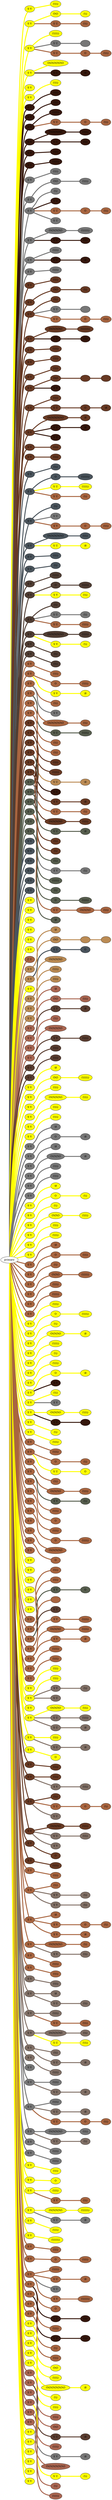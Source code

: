 graph {
 graph [rankdir=LR]
"primary" -- "1" [penwidth=5,color=yellow]
"1" [label="S V", style=filled, fillcolor=yellow]
"1" -- "1:0" [penwidth=5,color=yellow]
"1:0" [label="(\\\\\\\\)", style=filled, fillcolor=yellow]
"primary" -- "2" [penwidth=5,color=yellow]
"2" [label="S V", style=filled, fillcolor=yellow]
"2" -- "2:0" [penwidth=5,color=yellow]
"2:0" [label="O\\O", style=filled, fillcolor=yellow]
"2:0" -- "2:1" [penwidth=5,color=yellow]
"2:1" [label="(\\\\)", style=filled, fillcolor=yellow]
"2" -- "2s1" [penwidth=5,color="#A86540"]
"2s1" [label="S U", style=filled, fillcolor="#A86540"]
"2s1" -- "2s1:0" [penwidth=5,color="#A86540"]
"2s1:0" [label="(\\\\\\)", style=filled, fillcolor="#A86540"]
"primary" -- "3" [penwidth=5,color=yellow]
"3" [label="S V", style=filled, fillcolor=yellow]
"3" -- "3:0" [penwidth=5,color=yellow]
"3:0" [label="(\\\\\\\\\\\\)", style=filled, fillcolor=yellow]
"3" -- "3s1" [penwidth=5,color="#777777"]
"3s1" [label="S U", style=filled, fillcolor="#777777"]
"3s1" -- "3s1:0" [penwidth=5,color="#777777"]
"3s1:0" [label="", style=filled, fillcolor="#777777"]
"3" -- "3s2" [penwidth=5,color="#A86540"]
"3s2" [label="S U", style=filled, fillcolor="#A86540"]
"3s2" -- "3s2:0" [penwidth=5,color="#A86540"]
"3s2:0" [label="O", style=filled, fillcolor="#A86540"]
"3s2:0" -- "3s2:1" [penwidth=5,color="#A86540"]
"3s2:1" [label="(\\\\\\\\)", style=filled, fillcolor="#A86540"]
"primary" -- "4" [penwidth=5,color=yellow]
"4" [label="S V", style=filled, fillcolor=yellow]
"4" -- "4:0" [penwidth=5,color=yellow]
"4:0" [label="O\\O\\O\\O\\O\\O", style=filled, fillcolor=yellow]
"4" -- "4s1" [penwidth=5,color="#35170C"]
"4s1" [label="S U", style=filled, fillcolor="#35170C"]
"4s1" -- "4s1:0" [penwidth=5,color="#35170C"]
"4s1:0" [label="\\8", style=filled, fillcolor="#35170C"]
"primary" -- "5" [penwidth=5,color=yellow]
"5" [label="S V", style=filled, fillcolor=yellow]
"primary" -- "6" [penwidth=5,color=yellow]
"6" [label="S V", style=filled, fillcolor=yellow]
"6" -- "6:0" [penwidth=5,color=yellow]
"6:0" [label="(\\\\\\\\)", style=filled, fillcolor=yellow]
"primary" -- "7" [penwidth=5,color="#35170C"]
"7" [label="S V", style=filled, fillcolor="#35170C"]
"7" -- "7:0" [penwidth=5,color="#35170C"]
"7:0" [label="(\\\\\\\\)", style=filled, fillcolor="#35170C"]
"primary" -- "8" [penwidth=5,color="#35170C"]
"8" [label="S V", style=filled, fillcolor="#35170C"]
"8" -- "8:0" [penwidth=5,color="#35170C"]
"8:0" [label="(\\\\\\)", style=filled, fillcolor="#35170C"]
"primary" -- "9" [penwidth=5,color="#35170C"]
"9" [label="S V", style=filled, fillcolor="#35170C"]
"9" -- "9:0" [penwidth=5,color="#35170C"]
"9:0" [label="(\\\\\\\\\\\\)", style=filled, fillcolor="#35170C"]
"9" -- "9s1" [penwidth=5,color="#A86540"]
"9s1" [label="S U", style=filled, fillcolor="#A86540"]
"9s1" -- "9s1:0" [penwidth=5,color="#A86540"]
"9s1:0" [label="O", style=filled, fillcolor="#A86540"]
"9s1:0" -- "9s1:1" [penwidth=5,color="#A86540"]
"9s1:1" [label="(\\\\\\)", style=filled, fillcolor="#A86540"]
"primary" -- "10" [penwidth=5,color="#35170C"]
"10" [label="S V", style=filled, fillcolor="#35170C"]
"10" -- "10:0" [penwidth=5,color="#35170C"]
"10:0" [label="O\\O\\O\\O\\O", style=filled, fillcolor="#35170C"]
"10:0" -- "10:1" [penwidth=5,color="#35170C"]
"10:1" [label="(\\\\\\\\\\)", style=filled, fillcolor="#35170C"]
"10" -- "10s1" [penwidth=5,color="#35170C"]
"10s1" [label="S U", style=filled, fillcolor="#35170C"]
"10s1" -- "10s1:0" [penwidth=5,color="#35170C"]
"10s1:0" [label="(\\\\\\)", style=filled, fillcolor="#35170C"]
"primary" -- "11" [penwidth=5,color="#35170C"]
"11" [label="S V", style=filled, fillcolor="#35170C"]
"11" -- "11:0" [penwidth=5,color="#35170C"]
"11:0" [label="(\\\\\\\\)", style=filled, fillcolor="#35170C"]
"primary" -- "12" [penwidth=5,color="#35170C"]
"12" [label="S V", style=filled, fillcolor="#35170C"]
"12" -- "12:0" [penwidth=5,color="#35170C"]
"12:0" [label="(\\\\\\\\\\\\)", style=filled, fillcolor="#35170C"]
"primary" -- "13" [penwidth=5,color="#777777"]
"13" [label="S V", style=filled, fillcolor="#777777"]
"13" -- "13:0" [penwidth=5,color="#777777"]
"13:0" [label="(\\\\\\\\)", style=filled, fillcolor="#777777"]
"primary" -- "14" [penwidth=5,color="#777777"]
"14" [label="S V", style=filled, fillcolor="#777777"]
"14" -- "14:0" [penwidth=5,color="#777777"]
"14:0" [label="O\\O", style=filled, fillcolor="#777777"]
"14:0" -- "14:1" [penwidth=5,color="#777777"]
"14:1" [label="(\\\\\\\\\\)", style=filled, fillcolor="#777777"]
"primary" -- "15" [penwidth=5,color="#777777"]
"15" [label="S V", style=filled, fillcolor="#777777"]
"15" -- "15:0" [penwidth=5,color="#777777"]
"15:0" [label="(\\\\)", style=filled, fillcolor="#777777"]
"15" -- "15s1" [penwidth=5,color="#35170C"]
"15s1" [label="S U", style=filled, fillcolor="#35170C"]
"15" -- "15s2" [penwidth=5,color="#A86540"]
"15s2" [label="S U", style=filled, fillcolor="#A86540"]
"15s2" -- "15s2:0" [penwidth=5,color="#A86540"]
"15s2:0" [label="O", style=filled, fillcolor="#A86540"]
"15s2:0" -- "15s2:1" [penwidth=5,color="#A86540"]
"15s2:1" [label="(\\\\\\)", style=filled, fillcolor="#A86540"]
"15" -- "15s3" [penwidth=5,color="#777777"]
"15s3" [label="S U", style=filled, fillcolor="#777777"]
"primary" -- "16" [penwidth=5,color="#777777"]
"16" [label="S V", style=filled, fillcolor="#777777"]
"16" -- "16:0" [penwidth=5,color="#777777"]
"16:0" [label="O\\O\\O\\O\\O", style=filled, fillcolor="#777777"]
"16:0" -- "16:1" [penwidth=5,color="#777777"]
"16:1" [label="(\\\\\\\\\\\\\\\\)", style=filled, fillcolor="#777777"]
"16" -- "16s1" [penwidth=5,color="#35170C"]
"16s1" [label="S U", style=filled, fillcolor="#35170C"]
"16s1" -- "16s1:0" [penwidth=5,color="#35170C"]
"16s1:0" [label="(\\\\\\)", style=filled, fillcolor="#35170C"]
"primary" -- "17" [penwidth=5,color="#777777"]
"17" [label="S V", style=filled, fillcolor="#777777"]
"17" -- "17:0" [penwidth=5,color="#777777"]
"17:0" [label="(\\\\\\\\\\)", style=filled, fillcolor="#777777"]
"17" -- "17s1" [penwidth=5,color="#35170C"]
"17s1" [label="S U", style=filled, fillcolor="#35170C"]
"17s1" -- "17s1:0" [penwidth=5,color="#35170C"]
"17s1:0" [label="\\8", style=filled, fillcolor="#35170C"]
"primary" -- "18" [penwidth=5,color="#777777"]
"18" [label="S V", style=filled, fillcolor="#777777"]
"18" -- "18:0" [penwidth=5,color="#777777"]
"18:0" [label="(\\\\\\\\\\)", style=filled, fillcolor="#777777"]
"primary" -- "19" [penwidth=5,color="#673923"]
"19" [label="S V", style=filled, fillcolor="#673923"]
"19" -- "19:0" [penwidth=5,color="#673923"]
"19:0" [label="(\\\\\\\\)", style=filled, fillcolor="#673923"]
"primary" -- "20" [penwidth=5,color="#673923"]
"20" [label="S V", style=filled, fillcolor="#673923"]
"20" -- "20:0" [penwidth=5,color="#673923"]
"20:0" [label="O\\O", style=filled, fillcolor="#673923"]
"20:0" -- "20:1" [penwidth=5,color="#673923"]
"20:1" [label="(\\\\)", style=filled, fillcolor="#673923"]
"primary" -- "21" [penwidth=5,color="#673923"]
"21" [label="S V", style=filled, fillcolor="#673923"]
"21" -- "21:0" [penwidth=5,color="#673923"]
"21:0" [label="(\\\\\\)", style=filled, fillcolor="#673923"]
"21" -- "21s1" [penwidth=5,color="#777777"]
"21s1" [label="S U", style=filled, fillcolor="#777777"]
"21s1" -- "21s1:0" [penwidth=5,color="#777777"]
"21s1:0" [label="", style=filled, fillcolor="#777777"]
"21" -- "21s2" [penwidth=5,color="#A86540"]
"21s2" [label="S U", style=filled, fillcolor="#A86540"]
"21s2" -- "21s2:0" [penwidth=5,color="#A86540"]
"21s2:0" [label="O", style=filled, fillcolor="#A86540"]
"21s2:0" -- "21s2:1" [penwidth=5,color="#A86540"]
"21s2:1" [label="(\\\\\\\\)", style=filled, fillcolor="#A86540"]
"primary" -- "22" [penwidth=5,color="#673923"]
"22" [label="S V", style=filled, fillcolor="#673923"]
"22" -- "22:0" [penwidth=5,color="#673923"]
"22:0" [label="O\\O\\O\\O\\O", style=filled, fillcolor="#673923"]
"22:0" -- "22:1" [penwidth=5,color="#673923"]
"22:1" [label="(\\\\\\\\\\\\\\\\\\)", style=filled, fillcolor="#673923"]
"22" -- "22s1" [penwidth=5,color="#35170C"]
"22s1" [label="S U", style=filled, fillcolor="#35170C"]
"22s1" -- "22s1:0" [penwidth=5,color="#35170C"]
"22s1:0" [label="(\\\\\\)", style=filled, fillcolor="#35170C"]
"primary" -- "23" [penwidth=5,color="#673923"]
"23" [label="S V", style=filled, fillcolor="#673923"]
"23" -- "23:0" [penwidth=5,color="#673923"]
"23:0" [label="(\\\\\\\\\\)", style=filled, fillcolor="#673923"]
"primary" -- "24" [penwidth=5,color="#673923"]
"24" [label="S V", style=filled, fillcolor="#673923"]
"24" -- "24:0" [penwidth=5,color="#673923"]
"24:0" [label="(\\\\\\\\)", style=filled, fillcolor="#673923"]
"primary" -- "25" [penwidth=5,color="#673923"]
"25" [label="S V", style=filled, fillcolor="#673923"]
"25" -- "25:0" [penwidth=5,color="#673923"]
"25:0" [label="(\\\\\\\\)", style=filled, fillcolor="#673923"]
"primary" -- "26" [penwidth=5,color="#673923"]
"26" [label="S V", style=filled, fillcolor="#673923"]
"26" -- "26:0" [penwidth=5,color="#673923"]
"26:0" [label="O\\O", style=filled, fillcolor="#673923"]
"26:0" -- "26:1" [penwidth=5,color="#673923"]
"26:1" [label="", style=filled, fillcolor="#673923"]
"26:1" -- "26:2" [penwidth=5,color="#673923"]
"26:2" [label="", style=filled, fillcolor="#673923"]
"26" -- "26s1" [penwidth=5,color="#35170C"]
"26s1" [label="S V", style=filled, fillcolor="#35170C"]
"primary" -- "27" [penwidth=5,color="#673923"]
"27" [label="S V", style=filled, fillcolor="#673923"]
"27" -- "27:0" [penwidth=5,color="#673923"]
"27:0" [label="(\\\\\\\\)", style=filled, fillcolor="#673923"]
"27" -- "27s1" [penwidth=5,color="#673923"]
"27s1" [label="S U", style=filled, fillcolor="#673923"]
"27s1" -- "27s1:0" [penwidth=5,color="#673923"]
"27s1:0" [label="O", style=filled, fillcolor="#673923"]
"27s1:0" -- "27s1:1" [penwidth=5,color="#673923"]
"27s1:1" [label="\\8", style=filled, fillcolor="#673923"]
"primary" -- "28" [penwidth=5,color="#673923"]
"28" [label="S V", style=filled, fillcolor="#673923"]
"28" -- "28:0" [penwidth=5,color="#673923"]
"28:0" [label="O\\O\\O\\O\\O\\O", style=filled, fillcolor="#673923"]
"28:0" -- "28:1" [penwidth=5,color="#673923"]
"28:1" [label="\\8", style=filled, fillcolor="#673923"]
"28" -- "28s1" [penwidth=5,color="#35170C"]
"28s1" [label="S U", style=filled, fillcolor="#35170C"]
"28s1" -- "28s1:0" [penwidth=5,color="#35170C"]
"28s1:0" [label="\\8", style=filled, fillcolor="#35170C"]
"28" -- "28s2" [penwidth=5,color="#35170C"]
"28s2" [label="S U", style=filled, fillcolor="#35170C"]
"primary" -- "29" [penwidth=5,color="#673923"]
"29" [label="S V", style=filled, fillcolor="#673923"]
"29" -- "29:0" [penwidth=5,color="#673923"]
"29:0" [label="(\\\\\\\\)", style=filled, fillcolor="#673923"]
"primary" -- "30" [penwidth=5,color="#673923"]
"30" [label="S V", style=filled, fillcolor="#673923"]
"30" -- "30:0" [penwidth=5,color="#673923"]
"30:0" [label="(\\\\\\\\)", style=filled, fillcolor="#673923"]
"primary" -- "31" [penwidth=5,color="#4A545C"]
"31" [label="S V", style=filled, fillcolor="#4A545C"]
"31" -- "31:0" [penwidth=5,color="#4A545C"]
"31:0" [label="(\\\\\\)", style=filled, fillcolor="#4A545C"]
"primary" -- "32" [penwidth=5,color="#4A545C"]
"32" [label="S V", style=filled, fillcolor="#4A545C"]
"32" -- "32:0" [penwidth=5,color="#4A545C"]
"32:0" [label="O", style=filled, fillcolor="#4A545C"]
"32:0" -- "32:1" [penwidth=5,color="#4A545C"]
"32:1" [label="(\\\\\\\\\\\\\\\\)", style=filled, fillcolor="#4A545C"]
"32" -- "32s1" [penwidth=5,color=yellow]
"32s1" [label="S U", style=filled, fillcolor=yellow]
"32s1" -- "32s1:0" [penwidth=5,color=yellow]
"32s1:0" [label="(\\\\\\\\\\\\)", style=filled, fillcolor=yellow]
"32" -- "32s2" [penwidth=5,color="#A86540"]
"32s2" [label="S U", style=filled, fillcolor="#A86540"]
"32s2" -- "32s2:0" [penwidth=5,color="#A86540"]
"32s2:0" [label="(\\\\)", style=filled, fillcolor="#A86540"]
"primary" -- "33" [penwidth=5,color="#4A545C"]
"33" [label="S V", style=filled, fillcolor="#4A545C"]
"33" -- "33:0" [penwidth=5,color="#4A545C"]
"33:0" [label="(\\\\)", style=filled, fillcolor="#4A545C"]
"33" -- "33s1" [penwidth=5,color="#777777"]
"33s1" [label="S U", style=filled, fillcolor="#777777"]
"33" -- "33s2" [penwidth=5,color="#A86540"]
"33s2" [label="S V", style=filled, fillcolor="#A86540"]
"33s2" -- "33s2:0" [penwidth=5,color="#A86540"]
"33s2:0" [label="O", style=filled, fillcolor="#A86540"]
"33s2:0" -- "33s2:1" [penwidth=5,color="#A86540"]
"33s2:1" [label="(\\\\\\\\)", style=filled, fillcolor="#A86540"]
"primary" -- "34" [penwidth=5,color="#4A545C"]
"34" [label="S V", style=filled, fillcolor="#4A545C"]
"34" -- "34:0" [penwidth=5,color="#4A545C"]
"34:0" [label="O\\O\\O\\O\\O\\O", style=filled, fillcolor="#4A545C"]
"34:0" -- "34:1" [penwidth=5,color="#4A545C"]
"34:1" [label="(\\\\\\\\)", style=filled, fillcolor="#4A545C"]
"34" -- "34s1" [penwidth=5,color=yellow]
"34s1" [label="S U", style=filled, fillcolor=yellow]
"34s1" -- "34s1:0" [penwidth=5,color=yellow]
"34s1:0" [label="\\8", style=filled, fillcolor=yellow]
"primary" -- "35" [penwidth=5,color="#4A545C"]
"35" [label="S V", style=filled, fillcolor="#4A545C"]
"35" -- "35:0" [penwidth=5,color="#4A545C"]
"35:0" [label="(\\\\\\\\)", style=filled, fillcolor="#4A545C"]
"primary" -- "36" [penwidth=5,color="#4A545C"]
"36" [label="S V", style=filled, fillcolor="#4A545C"]
"36" -- "36:0" [penwidth=5,color="#4A545C"]
"36:0" [label="(\\\\)", style=filled, fillcolor="#4A545C"]
"primary" -- "37" [penwidth=5,color="#503D33"]
"37" [label="S V", style=filled, fillcolor="#503D33"]
"37" -- "37:0" [penwidth=5,color="#503D33"]
"37:0" [label="(\\\\\\\\\\)", style=filled, fillcolor="#503D33"]
"primary" -- "38" [penwidth=5,color="#503D33"]
"38" [label="S V", style=filled, fillcolor="#503D33"]
"38" -- "38:0" [penwidth=5,color="#503D33"]
"38:0" [label="O", style=filled, fillcolor="#503D33"]
"38:0" -- "38:1" [penwidth=5,color="#503D33"]
"38:1" [label="(\\\\\\\\\\\\)", style=filled, fillcolor="#503D33"]
"38" -- "38s1" [penwidth=5,color=yellow]
"38s1" [label="S V", style=filled, fillcolor=yellow]
"38s1" -- "38s1:0" [penwidth=5,color=yellow]
"38s1:0" [label="(\\\\\\)", style=filled, fillcolor=yellow]
"primary" -- "39" [penwidth=5,color="#503D33"]
"39" [label="S V", style=filled, fillcolor="#503D33"]
"39" -- "39:0" [penwidth=5,color="#503D33"]
"39:0" [label="(\\\\)", style=filled, fillcolor="#503D33"]
"39" -- "39s1" [penwidth=5,color="#777777"]
"39s1" [label="S U", style=filled, fillcolor="#777777"]
"39s1" -- "39s1:0" [penwidth=5,color="#777777"]
"39s1:0" [label="(\\\\)", style=filled, fillcolor="#777777"]
"39" -- "39s2" [penwidth=5,color="#A86540"]
"39s2" [label="S U", style=filled, fillcolor="#A86540"]
"39s2" -- "39s2:0" [penwidth=5,color="#A86540"]
"39s2:0" [label="(\\\\\\\\\\)", style=filled, fillcolor="#A86540"]
"primary" -- "40" [penwidth=5,color="#503D33"]
"40" [label="S V", style=filled, fillcolor="#503D33"]
"40" -- "40:0" [penwidth=5,color="#503D33"]
"40:0" [label="O\\O\\O\\O\\O\\O", style=filled, fillcolor="#503D33"]
"40:0" -- "40:1" [penwidth=5,color="#503D33"]
"40:1" [label="(\\\\\\\\\\\\)", style=filled, fillcolor="#503D33"]
"40" -- "40s1" [penwidth=5,color=yellow]
"40s1" [label="S V", style=filled, fillcolor=yellow]
"40s1" -- "40s1:0" [penwidth=5,color=yellow]
"40s1:0" [label="(\\\\)", style=filled, fillcolor=yellow]
"primary" -- "41" [penwidth=5,color="#503D33"]
"41" [label="S V", style=filled, fillcolor="#503D33"]
"41" -- "41:0" [penwidth=5,color="#503D33"]
"41:0" [label="(\\\\)", style=filled, fillcolor="#503D33"]
"primary" -- "42" [penwidth=5,color="#503D33"]
"42" [label="S V", style=filled, fillcolor="#503D33"]
"42" -- "42:0" [penwidth=5,color="#503D33"]
"42:0" [label="(\\\\\\)", style=filled, fillcolor="#503D33"]
"primary" -- "43" [penwidth=5,color="#A86540"]
"43" [label="S V", style=filled, fillcolor="#A86540"]
"43" -- "43:0" [penwidth=5,color="#A86540"]
"43:0" [label="(\\\\\\\\)", style=filled, fillcolor="#A86540"]
"primary" -- "44" [penwidth=5,color="#A86540"]
"44" [label="S V", style=filled, fillcolor="#A86540"]
"44" -- "44:0" [penwidth=5,color="#A86540"]
"44:0" [label="O", style=filled, fillcolor="#A86540"]
"44:0" -- "44:1" [penwidth=5,color="#A86540"]
"44:1" [label="(\\\\\\\\\\)", style=filled, fillcolor="#A86540"]
"44" -- "44s1" [penwidth=5,color=yellow]
"44s1" [label="S V", style=filled, fillcolor=yellow]
"44s1" -- "44s1:0" [penwidth=5,color=yellow]
"44s1:0" [label="\\8", style=filled, fillcolor=yellow]
"primary" -- "45" [penwidth=5,color="#A86540"]
"45" [label="S V", style=filled, fillcolor="#A86540"]
"45" -- "45:0" [penwidth=5,color="#A86540"]
"45:0" [label="(\\\\\\)", style=filled, fillcolor="#A86540"]
"45" -- "45s1" [penwidth=5,color="#777777"]
"45s1" [label="S V", style=filled, fillcolor="#777777"]
"primary" -- "46" [penwidth=5,color="#A86540"]
"46" [label="S V", style=filled, fillcolor="#A86540"]
"46" -- "46:0" [penwidth=5,color="#A86540"]
"46:0" [label="O\\O\\O\\O\\O\\O", style=filled, fillcolor="#A86540"]
"46:0" -- "46:1" [penwidth=5,color="#A86540"]
"46:1" [label="(\\\\\\)", style=filled, fillcolor="#A86540"]
"46" -- "46s1" [penwidth=5,color="#575E4E"]
"46s1" [label="S U", style=filled, fillcolor="#575E4E"]
"46s1" -- "46s1:0" [penwidth=5,color="#575E4E"]
"46s1:0" [label="(\\\\\\\\\\\\)", style=filled, fillcolor="#575E4E"]
"primary" -- "47" [penwidth=5,color="#A86540"]
"47" [label="S V", style=filled, fillcolor="#A86540"]
"47" -- "47:0" [penwidth=5,color="#A86540"]
"47:0" [label="(\\\\\\)", style=filled, fillcolor="#A86540"]
"primary" -- "48" [penwidth=5,color="#A86540"]
"48" [label="S V", style=filled, fillcolor="#A86540"]
"48" -- "48:0" [penwidth=5,color="#A86540"]
"48:0" [label="(\\\\\\)", style=filled, fillcolor="#A86540"]
"primary" -- "49" [penwidth=5,color="#673923"]
"49" [label="S V", style=filled, fillcolor="#673923"]
"49" -- "49:0" [penwidth=5,color="#673923"]
"49:0" [label="(\\\\\\\\)", style=filled, fillcolor="#673923"]
"primary" -- "50" [penwidth=5,color="#673923"]
"50" [label="S V", style=filled, fillcolor="#673923"]
"50" -- "50:0" [penwidth=5,color="#673923"]
"50:0" [label="(\\\\\\\\\\\\)", style=filled, fillcolor="#673923"]
"50" -- "50s1" [penwidth=5,color="#BB8B54"]
"50s1" [label="S U", style=filled, fillcolor="#BB8B54"]
"50s1" -- "50s1:0" [penwidth=5,color="#BB8B54"]
"50s1:0" [label="\\8", style=filled, fillcolor="#BB8B54"]
"50" -- "50s2" [penwidth=5,color="#35170C"]
"50s2" [label="S U", style=filled, fillcolor="#35170C"]
"50" -- "50s3" [penwidth=5,color="#673923"]
"50s3" [label="S V", style=filled, fillcolor="#673923"]
"50s3" -- "50s3:0" [penwidth=5,color="#673923"]
"50s3:0" [label="\\8", style=filled, fillcolor="#673923"]
"primary" -- "51" [penwidth=5,color="#673923"]
"51" [label="S V", style=filled, fillcolor="#673923"]
"51" -- "51s1" [penwidth=5,color="#A86540"]
"51s1" [label="S U", style=filled, fillcolor="#A86540"]
"51s1" -- "51s1:0" [penwidth=5,color="#A86540"]
"51s1:0" [label="(\\\\)", style=filled, fillcolor="#A86540"]
"primary" -- "52" [penwidth=5,color="#673923"]
"52" [label="S V", style=filled, fillcolor="#673923"]
"52" -- "52:0" [penwidth=5,color="#673923"]
"52:0" [label="O\\O\\O\\O\\O", style=filled, fillcolor="#673923"]
"52:0" -- "52:1" [penwidth=5,color="#673923"]
"52:1" [label="(\\\\\\\\\\)", style=filled, fillcolor="#673923"]
"52" -- "52s1" [penwidth=5,color="#575E4E"]
"52s1" [label="S U", style=filled, fillcolor="#575E4E"]
"52s1" -- "52s1:0" [penwidth=5,color="#575E4E"]
"52s1:0" [label="\\8", style=filled, fillcolor="#575E4E"]
"primary" -- "53" [penwidth=5,color="#673923"]
"53" [label="S V", style=filled, fillcolor="#673923"]
"53" -- "53:0" [penwidth=5,color="#673923"]
"53:0" [label="(\\\\\\)", style=filled, fillcolor="#673923"]
"primary" -- "54" [penwidth=5,color="#673923"]
"54" [label="S V", style=filled, fillcolor="#673923"]
"54" -- "54:0" [penwidth=5,color="#673923"]
"54:0" [label="(\\\\)", style=filled, fillcolor="#673923"]
"primary" -- "55" [penwidth=5,color="#575E4E"]
"55" [label="S V", style=filled, fillcolor="#575E4E"]
"55" -- "55:0" [penwidth=5,color="#575E4E"]
"55:0" [label="(\\\\\\)", style=filled, fillcolor="#575E4E"]
"55" -- "55s1" [penwidth=5,color="#777777"]
"55s1" [label="S V", style=filled, fillcolor="#777777"]
"55s1" -- "55s1:0" [penwidth=5,color="#777777"]
"55s1:0" [label="(\\\\)", style=filled, fillcolor="#777777"]
"primary" -- "56" [penwidth=5,color="#575E4E"]
"56" [label="S V", style=filled, fillcolor="#575E4E"]
"56" -- "56:0" [penwidth=5,color="#575E4E"]
"56:0" [label="(\\\\\\\\\\\\)", style=filled, fillcolor="#575E4E"]
"primary" -- "57" [penwidth=5,color="#575E4E"]
"57" [label="S V", style=filled, fillcolor="#575E4E"]
"57" -- "57:0" [penwidth=5,color="#575E4E"]
"57:0" [label="(\\\\)", style=filled, fillcolor="#575E4E"]
"primary" -- "58" [penwidth=5,color="#575E4E"]
"58" [label="S V", style=filled, fillcolor="#575E4E"]
"58" -- "58:0" [penwidth=5,color="#575E4E"]
"58:0" [label="O", style=filled, fillcolor="#575E4E"]
"58:0" -- "58:1" [penwidth=5,color="#575E4E"]
"58:1" [label="(\\\\\\\\\\\\)", style=filled, fillcolor="#575E4E"]
"58" -- "58s1" [penwidth=5,color="#A86540"]
"58s1" [label="S U", style=filled, fillcolor="#A86540"]
"58s1" -- "58s1:0" [penwidth=5,color="#A86540"]
"58s1:0" [label="O\\O\\O\\O", style=filled, fillcolor="#A86540"]
"58s1:0" -- "58s1:1" [penwidth=5,color="#A86540"]
"58s1:1" [label="(\\\\\\\\)", style=filled, fillcolor="#A86540"]
"primary" -- "59" [penwidth=5,color="#575E4E"]
"59" [label="S V", style=filled, fillcolor="#575E4E"]
"primary" -- "60" [penwidth=5,color="#575E4E"]
"60" [label="S V", style=filled, fillcolor="#575E4E"]
"60" -- "60:0" [penwidth=5,color="#575E4E"]
"60:0" [label="\\8", style=filled, fillcolor="#575E4E"]
"primary" -- "61" [penwidth=5,color="#4A545C"]
"61" [label="S V", style=filled, fillcolor="#4A545C"]
"primary" -- "62" [penwidth=5,color="#4A545C"]
"62" [label="S V", style=filled, fillcolor="#4A545C"]
"primary" -- "63" [penwidth=5,color="#4A545C"]
"63" [label="S V", style=filled, fillcolor="#4A545C"]
"primary" -- "64" [penwidth=5,color="#4A545C"]
"64" [label="S V", style=filled, fillcolor="#4A545C"]
"primary" -- "65" [penwidth=5,color="#4A545C"]
"65" [label="S V", style=filled, fillcolor="#4A545C"]
"primary" -- "66" [penwidth=5,color="#4A545C"]
"66" [label="S V", style=filled, fillcolor="#4A545C"]
"primary" -- "67" [penwidth=5,color=yellow]
"67" [label="S V", style=filled, fillcolor=yellow]
"primary" -- "68" [penwidth=5,color=yellow]
"68" [label="S V", style=filled, fillcolor=yellow]
"primary" -- "69" [penwidth=5,color=yellow]
"69" [label="S V", style=filled, fillcolor=yellow]
"primary" -- "70" [penwidth=5,color=yellow]
"70" [label="S V", style=filled, fillcolor=yellow]
"primary" -- "71" [penwidth=5,color=yellow]
"71" [label="S V", style=filled, fillcolor=yellow]
"primary" -- "72" [penwidth=5,color=yellow]
"72" [label="S V", style=filled, fillcolor=yellow]
"primary" -- "M1" [penwidth=5,color="#A86540"]
"M1" [label="Z U", style=filled, fillcolor="#A86540"]
"primary" -- "73" [penwidth=5,color="#BB8B54"]
"73" [label="S V", style=filled, fillcolor="#BB8B54"]
"73" -- "73:0" [penwidth=5,color="#BB8B54"]
"73:0" [label="\\8", style=filled, fillcolor="#BB8B54"]
"primary" -- "74" [penwidth=5,color="#BB8B54"]
"74" [label="S V", style=filled, fillcolor="#BB8B54"]
"74" -- "74:0" [penwidth=5,color="#BB8B54"]
"74:0" [label="O\\O", style=filled, fillcolor="#BB8B54"]
"74:0" -- "74:1" [penwidth=5,color="#BB8B54"]
"74:1" [label="", style=filled, fillcolor="#BB8B54"]
"74:1" -- "74:2" [penwidth=5,color="#BB8B54"]
"74:2" [label="", style=filled, fillcolor="#BB8B54"]
"74" -- "74s1" [penwidth=5,color="#4A545C"]
"74s1" [label="S U", style=filled, fillcolor="#4A545C"]
"74s1" -- "74s1:0" [penwidth=5,color="#4A545C"]
"74s1:0" [label="O", style=filled, fillcolor="#4A545C"]
"primary" -- "75" [penwidth=5,color=yellow]
"75" [label="S V", style=filled, fillcolor=yellow]
"primary" -- "76" [penwidth=5,color="#BB8B54"]
"76" [label="S V", style=filled, fillcolor="#BB8B54"]
"76" -- "76:0" [penwidth=5,color="#BB8B54"]
"76:0" [label="O\\O\\O\\O\\O", style=filled, fillcolor="#BB8B54"]
"primary" -- "77" [penwidth=5,color="#BB8B54"]
"77" [label="S V", style=filled, fillcolor="#BB8B54"]
"77" -- "77:0" [penwidth=5,color="#BB8B54"]
"77:0" [label="(\\\\\\\\\\)", style=filled, fillcolor="#BB8B54"]
"primary" -- "78" [penwidth=5,color="#BB8B54"]
"78" [label="S V", style=filled, fillcolor="#BB8B54"]
"78" -- "78:0" [penwidth=5,color="#BB8B54"]
"78:0" [label="(\\\\\\\\)", style=filled, fillcolor="#BB8B54"]
"primary" -- "79" [penwidth=5,color="#AA6651"]
"79" [label="S V", style=filled, fillcolor="#AA6651"]
"79" -- "79:0" [penwidth=5,color="#AA6651"]
"79:0" [label="\\8", style=filled, fillcolor="#AA6651"]
"primary" -- "80" [penwidth=5,color="#AA6651"]
"80" [label="S V", style=filled, fillcolor="#AA6651"]
"80" -- "80:0" [penwidth=5,color="#AA6651"]
"80:0" [label="O\\O", style=filled, fillcolor="#AA6651"]
"80:0" -- "80:1" [penwidth=5,color="#AA6651"]
"80:1" [label="(\\\\\\\\)", style=filled, fillcolor="#AA6651"]
"80" -- "80s1" [penwidth=5,color="#5A3D30"]
"80s1" [label="S V", style=filled, fillcolor="#5A3D30"]
"80s1" -- "80s1:0" [penwidth=5,color="#5A3D30"]
"80s1:0" [label="\\8", style=filled, fillcolor="#5A3D30"]
"primary" -- "81" [penwidth=5,color="#AA6651"]
"81" [label="S V", style=filled, fillcolor="#AA6651"]
"81" -- "81:0" [penwidth=5,color="#AA6651"]
"81:0" [label="(\\\\\\)", style=filled, fillcolor="#AA6651"]
"primary" -- "82" [penwidth=5,color="#AA6651"]
"82" [label="S V", style=filled, fillcolor="#AA6651"]
"82" -- "82:0" [penwidth=5,color="#AA6651"]
"82:0" [label="O\\O\\O\\O\\O", style=filled, fillcolor="#AA6651"]
"82" -- "82s1" [penwidth=5,color="#5A3D30"]
"82s1" [label="S V", style=filled, fillcolor="#5A3D30"]
"82s1" -- "82s1:0" [penwidth=5,color="#5A3D30"]
"82s1:0" [label="(\\\\\\\\\\)", style=filled, fillcolor="#5A3D30"]
"primary" -- "83" [penwidth=5,color="#5A3D30"]
"83" [label="S V", style=filled, fillcolor="#5A3D30"]
"83" -- "83:0" [penwidth=5,color="#5A3D30"]
"83:0" [label="(\\\\\\\\)", style=filled, fillcolor="#5A3D30"]
"primary" -- "84" [penwidth=5,color="#5A3D30"]
"84" [label="S V", style=filled, fillcolor="#5A3D30"]
"84" -- "84:0" [penwidth=5,color="#5A3D30"]
"84:0" [label="(\\\\\\\\)", style=filled, fillcolor="#5A3D30"]
"primary" -- "85" [penwidth=5,color=yellow]
"85" [label="S V", style=filled, fillcolor=yellow]
"85" -- "85:0" [penwidth=5,color=yellow]
"85:0" [label="\\8", style=filled, fillcolor=yellow]
"primary" -- "86" [penwidth=5,color=yellow]
"86" [label="S V", style=filled, fillcolor=yellow]
"86" -- "86:0" [penwidth=5,color=yellow]
"86:0" [label="O\\O", style=filled, fillcolor=yellow]
"86:0" -- "86:1" [penwidth=5,color=yellow]
"86:1" [label="(\\\\\\\\\\\\\\)", style=filled, fillcolor=yellow]
"primary" -- "87" [penwidth=5,color=yellow]
"87" [label="S V", style=filled, fillcolor=yellow]
"87" -- "87:0" [penwidth=5,color=yellow]
"87:0" [label="(\\\\\\\\)", style=filled, fillcolor=yellow]
"primary" -- "88" [penwidth=5,color=yellow]
"88" [label="S V", style=filled, fillcolor=yellow]
"88" -- "88:0" [penwidth=5,color=yellow]
"88:0" [label="O\\O\\O\\O\\O", style=filled, fillcolor=yellow]
"88:0" -- "88:1" [penwidth=5,color=yellow]
"88:1" [label="(\\\\\\\\)", style=filled, fillcolor=yellow]
"primary" -- "89" [penwidth=5,color=yellow]
"89" [label="S V", style=filled, fillcolor=yellow]
"89" -- "89:0" [penwidth=5,color=yellow]
"89:0" [label="(\\\\\\\\)", style=filled, fillcolor=yellow]
"primary" -- "90" [penwidth=5,color=yellow]
"90" [label="S V", style=filled, fillcolor=yellow]
"90" -- "90:0" [penwidth=5,color=yellow]
"90:0" [label="(\\\\\\\\)", style=filled, fillcolor=yellow]
"primary" -- "91" [penwidth=5,color="#777777"]
"91" [label="S V", style=filled, fillcolor="#777777"]
"91" -- "91:0" [penwidth=5,color="#777777"]
"91:0" [label="\\8", style=filled, fillcolor="#777777"]
"primary" -- "92" [penwidth=5,color="#777777"]
"92" [label="S V", style=filled, fillcolor="#777777"]
"92" -- "92:0" [penwidth=5,color="#777777"]
"92:0" [label="O", style=filled, fillcolor="#777777"]
"92:0" -- "92:1" [penwidth=5,color="#777777"]
"92:1" [label="\\8", style=filled, fillcolor="#777777"]
"primary" -- "93" [penwidth=5,color="#777777"]
"93" [label="S V", style=filled, fillcolor="#777777"]
"93" -- "93:0" [penwidth=5,color="#777777"]
"93:0" [label="\\8", style=filled, fillcolor="#777777"]
"primary" -- "94" [penwidth=5,color="#777777"]
"94" [label="S V", style=filled, fillcolor="#777777"]
"94" -- "94:0" [penwidth=5,color="#777777"]
"94:0" [label="O\\O\\O\\O", style=filled, fillcolor="#777777"]
"94:0" -- "94:1" [penwidth=5,color="#777777"]
"94:1" [label="\\8", style=filled, fillcolor="#777777"]
"primary" -- "95" [penwidth=5,color="#777777"]
"95" [label="S V", style=filled, fillcolor="#777777"]
"95" -- "95:0" [penwidth=5,color="#777777"]
"95:0" [label="(\\\\\\\\)", style=filled, fillcolor="#777777"]
"primary" -- "96" [penwidth=5,color="#777777"]
"96" [label="S V", style=filled, fillcolor="#777777"]
"96" -- "96:0" [penwidth=5,color="#777777"]
"96:0" [label="(\\\\\\\\)", style=filled, fillcolor="#777777"]
"primary" -- "97" [penwidth=5,color=yellow]
"97" [label="S V", style=filled, fillcolor=yellow]
"97" -- "97:0" [penwidth=5,color=yellow]
"97:0" [label="\\8", style=filled, fillcolor=yellow]
"primary" -- "98" [penwidth=5,color=yellow]
"98" [label="S V", style=filled, fillcolor=yellow]
"98" -- "98:0" [penwidth=5,color=yellow]
"98:0" [label="O", style=filled, fillcolor=yellow]
"98:0" -- "98:1" [penwidth=5,color=yellow]
"98:1" [label="(\\\\)", style=filled, fillcolor=yellow]
"primary" -- "99" [penwidth=5,color=yellow]
"99" [label="S V", style=filled, fillcolor=yellow]
"99" -- "99:0" [penwidth=5,color=yellow]
"99:0" [label="(\\\\)", style=filled, fillcolor=yellow]
"primary" -- "100" [penwidth=5,color=yellow]
"100" [label="S V", style=filled, fillcolor=yellow]
"100" -- "100:0" [penwidth=5,color=yellow]
"100:0" [label="O\\O\\O", style=filled, fillcolor=yellow]
"100:0" -- "100:1" [penwidth=5,color=yellow]
"100:1" [label="(\\\\\\\\\\)", style=filled, fillcolor=yellow]
"primary" -- "101" [penwidth=5,color=yellow]
"101" [label="S V", style=filled, fillcolor=yellow]
"101" -- "101:0" [penwidth=5,color=yellow]
"101:0" [label="(\\\\\\\\)", style=filled, fillcolor=yellow]
"primary" -- "102" [penwidth=5,color=yellow]
"102" [label="S V", style=filled, fillcolor=yellow]
"102" -- "102:0" [penwidth=5,color=yellow]
"102:0" [label="(\\\\\\\\\\)", style=filled, fillcolor=yellow]
"primary" -- "103" [penwidth=5,color="#A86540"]
"103" [label="S V", style=filled, fillcolor="#A86540"]
"103" -- "103:0" [penwidth=5,color="#A86540"]
"103:0" [label="\\8", style=filled, fillcolor="#A86540"]
"primary" -- "104" [penwidth=5,color="#A86540"]
"104" [label="S V", style=filled, fillcolor="#A86540"]
"104" -- "104:0" [penwidth=5,color="#A86540"]
"104:0" [label="O", style=filled, fillcolor="#A86540"]
"104:0" -- "104:1" [penwidth=5,color="#A86540"]
"104:1" [label="(\\\\\\\\)", style=filled, fillcolor="#A86540"]
"primary" -- "105" [penwidth=5,color="#A86540"]
"105" [label="S V", style=filled, fillcolor="#A86540"]
"105" -- "105:0" [penwidth=5,color="#A86540"]
"105:0" [label="(\\\\)", style=filled, fillcolor="#A86540"]
"primary" -- "106" [penwidth=5,color="#A86540"]
"106" [label="S V", style=filled, fillcolor="#A86540"]
"106" -- "106:0" [penwidth=5,color="#A86540"]
"106:0" [label="O\\O\\O", style=filled, fillcolor="#A86540"]
"106:0" -- "106:1" [penwidth=5,color="#A86540"]
"106:1" [label="(\\\\\\\\\\\\\\)", style=filled, fillcolor="#A86540"]
"primary" -- "107" [penwidth=5,color="#A86540"]
"107" [label="S V", style=filled, fillcolor="#A86540"]
"107" -- "107:0" [penwidth=5,color="#A86540"]
"107:0" [label="(\\\\\\\\\\)", style=filled, fillcolor="#A86540"]
"primary" -- "108" [penwidth=5,color="#A86540"]
"108" [label="S V", style=filled, fillcolor="#A86540"]
"108" -- "108:0" [penwidth=5,color="#A86540"]
"108:0" [label="(\\\\\\\\\\\\)", style=filled, fillcolor="#A86540"]
"primary" -- "109" [penwidth=5,color=yellow]
"109" [label="S V", style=filled, fillcolor=yellow]
"109" -- "109:0" [penwidth=5,color=yellow]
"109:0" [label="(\\\\\\\\\\)", style=filled, fillcolor=yellow]
"primary" -- "110" [penwidth=5,color=yellow]
"110" [label="S V", style=filled, fillcolor=yellow]
"110" -- "110:0" [penwidth=5,color=yellow]
"110:0" [label="O", style=filled, fillcolor=yellow]
"110:0" -- "110:1" [penwidth=5,color=yellow]
"110:1" [label="(\\\\\\\\\\\\)", style=filled, fillcolor=yellow]
"primary" -- "111" [penwidth=5,color=yellow]
"111" [label="S V", style=filled, fillcolor=yellow]
"111" -- "111:0" [penwidth=5,color=yellow]
"111:0" [label="(\\\\)", style=filled, fillcolor=yellow]
"primary" -- "112" [penwidth=5,color=yellow]
"112" [label="S V", style=filled, fillcolor=yellow]
"112" -- "112:0" [penwidth=5,color=yellow]
"112:0" [label="O\\O\\O\\O", style=filled, fillcolor=yellow]
"112:0" -- "112:1" [penwidth=5,color=yellow]
"112:1" [label="\\8", style=filled, fillcolor=yellow]
"primary" -- "113" [penwidth=5,color=yellow]
"113" [label="S V", style=filled, fillcolor=yellow]
"113" -- "113:0" [penwidth=5,color=yellow]
"113:0" [label="(\\\\\\\\\\\\)", style=filled, fillcolor=yellow]
"primary" -- "114" [penwidth=5,color=yellow]
"114" [label="S V", style=filled, fillcolor=yellow]
"114" -- "114:0" [penwidth=5,color=yellow]
"114:0" [label="(\\\\)", style=filled, fillcolor=yellow]
"primary" -- "115" [penwidth=5,color=yellow]
"115" [label="S V", style=filled, fillcolor=yellow]
"115" -- "115:0" [penwidth=5,color=yellow]
"115:0" [label="(\\\\\\\\\\)", style=filled, fillcolor=yellow]
"primary" -- "116" [penwidth=5,color=yellow]
"116" [label="S V", style=filled, fillcolor=yellow]
"116" -- "116:0" [penwidth=5,color=yellow]
"116:0" [label="O", style=filled, fillcolor=yellow]
"116:0" -- "116:1" [penwidth=5,color=yellow]
"116:1" [label="\\8", style=filled, fillcolor=yellow]
"116" -- "116s1" [penwidth=5,color="#35170C"]
"116s1" [label="S V", style=filled, fillcolor="#35170C"]
"primary" -- "117" [penwidth=5,color=yellow]
"117" [label="S V", style=filled, fillcolor=yellow]
"117" -- "117:0" [penwidth=5,color=yellow]
"117:0" [label="(\\\\\\)", style=filled, fillcolor=yellow]
"117" -- "117s1" [penwidth=5,color="#777777"]
"117s1" [label="S V", style=filled, fillcolor="#777777"]
"primary" -- "118" [penwidth=5,color=yellow]
"118" [label="S V", style=filled, fillcolor=yellow]
"118" -- "118:0" [penwidth=5,color=yellow]
"118:0" [label="O\\O\\O\\O", style=filled, fillcolor=yellow]
"118:0" -- "118:1" [penwidth=5,color=yellow]
"118:1" [label="(\\\\\\\\\\)", style=filled, fillcolor=yellow]
"118" -- "118s1" [penwidth=5,color="#35170C"]
"118s1" [label="S V", style=filled, fillcolor="#35170C"]
"118s1" -- "118s1:0" [penwidth=5,color="#35170C"]
"118s1:0" [label="", style=filled, fillcolor="#35170C"]
"primary" -- "119" [penwidth=5,color=yellow]
"119" [label="S V", style=filled, fillcolor=yellow]
"119" -- "119:0" [penwidth=5,color=yellow]
"119:0" [label="(\\\\)", style=filled, fillcolor=yellow]
"primary" -- "120" [penwidth=5,color=yellow]
"120" [label="S V", style=filled, fillcolor=yellow]
"120" -- "120:0" [penwidth=5,color=yellow]
"120:0" [label="(\\\\\\\\\\)", style=filled, fillcolor=yellow]
"primary" -- "121" [penwidth=5,color="#A86540"]
"121" [label="S V", style=filled, fillcolor="#A86540"]
"121" -- "121:0" [penwidth=5,color="#A86540"]
"121:0" [label="(\\\\\\\\\\)", style=filled, fillcolor="#A86540"]
"primary" -- "122" [penwidth=5,color="#A86540"]
"122" [label="S V", style=filled, fillcolor="#A86540"]
"122" -- "122:0" [penwidth=5,color="#A86540"]
"122:0" [label="O", style=filled, fillcolor="#A86540"]
"122:0" -- "122:1" [penwidth=5,color="#A86540"]
"122:1" [label="(\\\\)", style=filled, fillcolor="#A86540"]
"122" -- "122s1" [penwidth=5,color=yellow]
"122s1" [label="S U", style=filled, fillcolor=yellow]
"122s1" -- "122s1:0" [penwidth=5,color=yellow]
"122s1:0" [label="O", style=filled, fillcolor=yellow]
"primary" -- "123" [penwidth=5,color="#A86540"]
"123" [label="S V", style=filled, fillcolor="#A86540"]
"123" -- "123:0" [penwidth=5,color="#A86540"]
"123:0" [label="(\\\\\\)", style=filled, fillcolor="#A86540"]
"primary" -- "124" [penwidth=5,color="#A86540"]
"124" [label="S V", style=filled, fillcolor="#A86540"]
"124" -- "124:0" [penwidth=5,color="#A86540"]
"124:0" [label="O\\O\\O\\O", style=filled, fillcolor="#A86540"]
"124:0" -- "124:1" [penwidth=5,color="#A86540"]
"124:1" [label="(\\\\\\\\\\)", style=filled, fillcolor="#A86540"]
"124" -- "124s1" [penwidth=5,color="#575E4E"]
"124s1" [label="S V", style=filled, fillcolor="#575E4E"]
"124s1" -- "124s1:0" [penwidth=5,color="#575E4E"]
"124s1:0" [label="(\\\\)", style=filled, fillcolor="#575E4E"]
"primary" -- "125" [penwidth=5,color="#A86540"]
"125" [label="S V", style=filled, fillcolor="#A86540"]
"125" -- "125:0" [penwidth=5,color="#A86540"]
"125:0" [label="(\\\\\\\\\\)", style=filled, fillcolor="#A86540"]
"primary" -- "126" [penwidth=5,color="#A86540"]
"126" [label="S V", style=filled, fillcolor="#A86540"]
"126" -- "126:0" [penwidth=5,color="#A86540"]
"126:0" [label="O", style=filled, fillcolor="#A86540"]
"primary" -- "127" [penwidth=5,color="#A86540"]
"127" [label="S V", style=filled, fillcolor="#A86540"]
"127" -- "127:0" [penwidth=5,color="#A86540"]
"127:0" [label="(\\\\\\\\\\)", style=filled, fillcolor="#A86540"]
"primary" -- "128" [penwidth=5,color="#A86540"]
"128" [label="S V", style=filled, fillcolor="#A86540"]
"128" -- "128:0" [penwidth=5,color="#A86540"]
"128:0" [label="O", style=filled, fillcolor="#A86540"]
"128:0" -- "128:1" [penwidth=5,color="#A86540"]
"128:1" [label="(\\\\\\\\\\\\)", style=filled, fillcolor="#A86540"]
"primary" -- "129" [penwidth=5,color="#A86540"]
"129" [label="S V", style=filled, fillcolor="#A86540"]
"primary" -- "130" [penwidth=5,color="#A86540"]
"130" [label="S V", style=filled, fillcolor="#A86540"]
"130" -- "130:0" [penwidth=5,color="#A86540"]
"130:0" [label="O\\O\\O\\O\\O", style=filled, fillcolor="#A86540"]
"primary" -- "131" [penwidth=5,color="#A86540"]
"131" [label="S V", style=filled, fillcolor="#A86540"]
"131" -- "131:0" [penwidth=5,color="#A86540"]
"131:0" [label="O", style=filled, fillcolor="#A86540"]
"primary" -- "132" [penwidth=5,color="#A86540"]
"132" [label="S V", style=filled, fillcolor="#A86540"]
"primary" -- "133" [penwidth=5,color=yellow]
"133" [label="S V", style=filled, fillcolor=yellow]
"primary" -- "134" [penwidth=5,color=yellow]
"134" [label="S V", style=filled, fillcolor=yellow]
"primary" -- "135" [penwidth=5,color=yellow]
"135" [label="S V", style=filled, fillcolor=yellow]
"primary" -- "136" [penwidth=5,color=yellow]
"136" [label="S V", style=filled, fillcolor=yellow]
"primary" -- "137" [penwidth=5,color=yellow]
"137" [label="S V", style=filled, fillcolor=yellow]
"primary" -- "138" [penwidth=5,color=yellow]
"138" [label="S V", style=filled, fillcolor=yellow]
"primary" -- "M2" [penwidth=5,color="#A86540"]
"M2" [label="S U", style=filled, fillcolor="#A86540"]
"primary" -- "139" [penwidth=5,color="#A86540"]
"139" [label="S V", style=filled, fillcolor="#A86540"]
"139" -- "139:0" [penwidth=5,color="#A86540"]
"139:0" [label="(\\\\\\\\)", style=filled, fillcolor="#A86540"]
"primary" -- "140" [penwidth=5,color="#A86540"]
"140" [label="S V", style=filled, fillcolor="#A86540"]
"140" -- "140:0" [penwidth=5,color="#A86540"]
"140:0" [label="(\\\\\\\\)", style=filled, fillcolor="#A86540"]
"140" -- "140s1" [penwidth=5,color="#575E4E"]
"140s1" [label="S V", style=filled, fillcolor="#575E4E"]
"140s1" -- "140s1:0" [penwidth=5,color="#575E4E"]
"140s1:0" [label="O", style=filled, fillcolor="#575E4E"]
"primary" -- "141" [penwidth=5,color="#A86540"]
"141" [label="S V", style=filled, fillcolor="#A86540"]
"141" -- "141:0" [penwidth=5,color="#A86540"]
"141:0" [label="", style=filled, fillcolor="#A86540"]
"141" -- "141s1" [penwidth=5,color="#5A3D30"]
"141s1" [label="S U", style=filled, fillcolor="#5A3D30"]
"141" -- "141s2" [penwidth=5,color="#A86540"]
"141s2" [label="S V", style=filled, fillcolor="#A86540"]
"141s2" -- "141s2:0" [penwidth=5,color="#A86540"]
"141s2:0" [label="(\\\\\\\\\\\\)", style=filled, fillcolor="#A86540"]
"primary" -- "142" [penwidth=5,color="#A86540"]
"142" [label="S V", style=filled, fillcolor="#A86540"]
"142" -- "142:0" [penwidth=5,color="#A86540"]
"142:0" [label="O\\O\\O\\O", style=filled, fillcolor="#A86540"]
"142:0" -- "142:1" [penwidth=5,color="#A86540"]
"142:1" [label="(\\\\\\\\\\\\)", style=filled, fillcolor="#A86540"]
"142" -- "142s1" [penwidth=5,color="#A86540"]
"142s1" [label="S V", style=filled, fillcolor="#A86540"]
"142s1" -- "142s1:0" [penwidth=5,color="#A86540"]
"142s1:0" [label="\\8", style=filled, fillcolor="#A86540"]
"primary" -- "143" [penwidth=5,color="#A86540"]
"143" [label="S V", style=filled, fillcolor="#A86540"]
"143" -- "143:0" [penwidth=5,color="#A86540"]
"143:0" [label="(\\\\\\\\\\\\)", style=filled, fillcolor="#A86540"]
"primary" -- "144" [penwidth=5,color="#A86540"]
"144" [label="S V", style=filled, fillcolor="#A86540"]
"144" -- "144:0" [penwidth=5,color="#A86540"]
"144:0" [label="(\\\\\\\\\\)", style=filled, fillcolor="#A86540"]
"primary" -- "145" [penwidth=5,color=yellow]
"145" [label="S V", style=filled, fillcolor=yellow]
"145" -- "145:0" [penwidth=5,color=yellow]
"145:0" [label="(\\\\\\\\)", style=filled, fillcolor=yellow]
"primary" -- "146" [penwidth=5,color=yellow]
"146" [label="S V", style=filled, fillcolor=yellow]
"146" -- "146:0" [penwidth=5,color=yellow]
"146:0" [label="(\\\\\\\\)", style=filled, fillcolor=yellow]
"146" -- "146s1" [penwidth=5,color="#817066"]
"146s1" [label="S V", style=filled, fillcolor="#817066"]
"146s1" -- "146s1:0" [penwidth=5,color="#817066"]
"146s1:0" [label="(\\\\)", style=filled, fillcolor="#817066"]
"146" -- "146s2" [penwidth=5,color="#817066"]
"146s2" [label="S U", style=filled, fillcolor="#817066"]
"primary" -- "147" [penwidth=5,color=yellow]
"147" [label="S V", style=filled, fillcolor=yellow]
"primary" -- "148" [penwidth=5,color=yellow]
"148" [label="S V", style=filled, fillcolor=yellow]
"148" -- "148:0" [penwidth=5,color=yellow]
"148:0" [label="O\\O\\O\\O", style=filled, fillcolor=yellow]
"148:0" -- "148:1" [penwidth=5,color=yellow]
"148:1" [label="(\\\\\\\\)", style=filled, fillcolor=yellow]
"148" -- "148s1" [penwidth=5,color="#817066"]
"148s1" [label="S U", style=filled, fillcolor="#817066"]
"148s1" -- "148s1:0" [penwidth=5,color="#817066"]
"148s1:0" [label="(\\\\\\\\\\)", style=filled, fillcolor="#817066"]
"148" -- "148s2" [penwidth=5,color="#817066"]
"148s2" [label="S U", style=filled, fillcolor="#817066"]
"148s2" -- "148s2:0" [penwidth=5,color="#817066"]
"148s2:0" [label="\\8", style=filled, fillcolor="#817066"]
"primary" -- "149" [penwidth=5,color=yellow]
"149" [label="S V", style=filled, fillcolor=yellow]
"149" -- "149:0" [penwidth=5,color=yellow]
"149:0" [label="(\\\\\\\\)", style=filled, fillcolor=yellow]
"149" -- "149s1" [penwidth=5,color="#817066"]
"149s1" [label="S U", style=filled, fillcolor="#817066"]
"149s1" -- "149s1:0" [penwidth=5,color="#817066"]
"149s1:0" [label="\\8", style=filled, fillcolor="#817066"]
"primary" -- "150" [penwidth=5,color=yellow]
"150" [label="S V", style=filled, fillcolor=yellow]
"150" -- "150:0" [penwidth=5,color=yellow]
"150:0" [label="O", style=filled, fillcolor=yellow]
"primary" -- "151" [penwidth=5,color="#673923"]
"151" [label="S V", style=filled, fillcolor="#673923"]
"151" -- "151:0" [penwidth=5,color="#673923"]
"151:0" [label="(\\\\\\\\)", style=filled, fillcolor="#673923"]
"primary" -- "152" [penwidth=5,color="#673923"]
"152" [label="S V", style=filled, fillcolor="#673923"]
"152" -- "152:0" [penwidth=5,color="#673923"]
"152:0" [label="(\\\\\\\\)", style=filled, fillcolor="#673923"]
"152" -- "152s1" [penwidth=5,color="#817066"]
"152s1" [label="S V", style=filled, fillcolor="#817066"]
"152s1" -- "152s1:0" [penwidth=5,color="#817066"]
"152s1:0" [label="(\\\\\\\\)", style=filled, fillcolor="#817066"]
"primary" -- "153" [penwidth=5,color="#673923"]
"153" [label="S V", style=filled, fillcolor="#673923"]
"153" -- "153:0" [penwidth=5,color="#673923"]
"153:0" [label="(\\\\\\)", style=filled, fillcolor="#673923"]
"153" -- "153s1" [penwidth=5,color="#A86540"]
"153s1" [label="S U", style=filled, fillcolor="#A86540"]
"153s1" -- "153s1:0" [penwidth=5,color="#A86540"]
"153s1:0" [label="O", style=filled, fillcolor="#A86540"]
"153s1:0" -- "153s1:1" [penwidth=5,color="#A86540"]
"153s1:1" [label="(\\\\)", style=filled, fillcolor="#A86540"]
"153" -- "153s2" [penwidth=5,color="#817066"]
"153s2" [label="S U", style=filled, fillcolor="#817066"]
"primary" -- "154" [penwidth=5,color="#673923"]
"154" [label="S V", style=filled, fillcolor="#673923"]
"154" -- "154:0" [penwidth=5,color="#673923"]
"154:0" [label="O\\O\\O\\O", style=filled, fillcolor="#673923"]
"154:0" -- "154:1" [penwidth=5,color="#673923"]
"154:1" [label="(\\\\\\\\\\)", style=filled, fillcolor="#673923"]
"154" -- "154s1" [penwidth=5,color="#817066"]
"154s1" [label="S U", style=filled, fillcolor="#817066"]
"154s1" -- "154s1:0" [penwidth=5,color="#817066"]
"154s1:0" [label="(\\\\\\\\)", style=filled, fillcolor="#817066"]
"154" -- "154s2" [penwidth=5,color="#817066"]
"154s2" [label="S V", style=filled, fillcolor="#817066"]
"primary" -- "155" [penwidth=5,color="#673923"]
"155" [label="S V", style=filled, fillcolor="#673923"]
"155" -- "155:0" [penwidth=5,color="#673923"]
"155:0" [label="O", style=filled, fillcolor="#673923"]
"primary" -- "156" [penwidth=5,color="#673923"]
"156" [label="S V", style=filled, fillcolor="#673923"]
"156" -- "156:0" [penwidth=5,color="#673923"]
"156:0" [label="(\\\\\\\\\\)", style=filled, fillcolor="#673923"]
"primary" -- "157" [penwidth=5,color="#A86540"]
"157" [label="S V", style=filled, fillcolor="#A86540"]
"157" -- "157:0" [penwidth=5,color="#A86540"]
"157:0" [label="(\\\\\\\\)", style=filled, fillcolor="#A86540"]
"primary" -- "158" [penwidth=5,color="#A86540"]
"158" [label="S V", style=filled, fillcolor="#A86540"]
"158" -- "158:0" [penwidth=5,color="#A86540"]
"158:0" [label="(\\\\\\)", style=filled, fillcolor="#A86540"]
"158" -- "158s1" [penwidth=5,color="#817066"]
"158s1" [label="S V", style=filled, fillcolor="#817066"]
"158s1" -- "158s1:0" [penwidth=5,color="#817066"]
"158s1:0" [label="(\\\\)", style=filled, fillcolor="#817066"]
"158" -- "158s2" [penwidth=5,color="#817066"]
"158s2" [label="S V", style=filled, fillcolor="#817066"]
"158s2" -- "158s2:0" [penwidth=5,color="#817066"]
"158s2:0" [label="(\\\\)", style=filled, fillcolor="#817066"]
"primary" -- "159" [penwidth=5,color="#A86540"]
"159" [label="S V", style=filled, fillcolor="#A86540"]
"159" -- "159:0" [penwidth=5,color="#A86540"]
"159:0" [label="\\8", style=filled, fillcolor="#A86540"]
"159" -- "159s1" [penwidth=5,color="#A86540"]
"159s1" [label="S V", style=filled, fillcolor="#A86540"]
"159s1" -- "159s1:0" [penwidth=5,color="#A86540"]
"159s1:0" [label="O", style=filled, fillcolor="#A86540"]
"159s1:0" -- "159s1:1" [penwidth=5,color="#A86540"]
"159s1:1" [label="(\\\\)", style=filled, fillcolor="#A86540"]
"159" -- "159s2" [penwidth=5,color="#A86540"]
"159s2" [label="S V", style=filled, fillcolor="#A86540"]
"159s2" -- "159s2:0" [penwidth=5,color="#A86540"]
"159s2:0" [label="\\8", style=filled, fillcolor="#A86540"]
"primary" -- "160" [penwidth=5,color="#A86540"]
"160" [label="S V", style=filled, fillcolor="#A86540"]
"160" -- "160:0" [penwidth=5,color="#A86540"]
"160:0" [label="O\\O\\O\\O\\O", style=filled, fillcolor="#A86540"]
"160:0" -- "160:1" [penwidth=5,color="#A86540"]
"160:1" [label="(\\\\)", style=filled, fillcolor="#A86540"]
"160" -- "160s1" [penwidth=5,color="#817066"]
"160s1" [label="S V", style=filled, fillcolor="#817066"]
"160s1" -- "160s1:0" [penwidth=5,color="#817066"]
"160s1:0" [label="(\\\\\\)", style=filled, fillcolor="#817066"]
"primary" -- "161" [penwidth=5,color="#A86540"]
"161" [label="S V", style=filled, fillcolor="#A86540"]
"161" -- "161:0" [penwidth=5,color="#A86540"]
"161:0" [label="(\\\\\\\\\\)", style=filled, fillcolor="#A86540"]
"primary" -- "162" [penwidth=5,color="#A86540"]
"162" [label="S V", style=filled, fillcolor="#A86540"]
"162" -- "162:0" [penwidth=5,color="#A86540"]
"162:0" [label="(\\\\\\\\)", style=filled, fillcolor="#A86540"]
"primary" -- "163" [penwidth=5,color="#817066"]
"163" [label="S V", style=filled, fillcolor="#817066"]
"163" -- "163:0" [penwidth=5,color="#817066"]
"163:0" [label="(\\\\\\\\)", style=filled, fillcolor="#817066"]
"primary" -- "164" [penwidth=5,color="#817066"]
"164" [label="S V", style=filled, fillcolor="#817066"]
"164" -- "164:0" [penwidth=5,color="#817066"]
"164:0" [label="\\8", style=filled, fillcolor="#817066"]
"164" -- "164s1" [penwidth=5,color="#817066"]
"164s1" [label="S U", style=filled, fillcolor="#817066"]
"164s1" -- "164s1:0" [penwidth=5,color="#817066"]
"164s1:0" [label="(\\\\\\)", style=filled, fillcolor="#817066"]
"primary" -- "165" [penwidth=5,color="#817066"]
"165" [label="S V", style=filled, fillcolor="#817066"]
"165" -- "165:0" [penwidth=5,color="#817066"]
"165:0" [label="(\\\\\\\\\\)", style=filled, fillcolor="#817066"]
"165" -- "165s1" [penwidth=5,color="#A86540"]
"165s1" [label="S U", style=filled, fillcolor="#A86540"]
"165s1" -- "165s1:0" [penwidth=5,color="#A86540"]
"165s1:0" [label="(\\\\\\\\)", style=filled, fillcolor="#A86540"]
"primary" -- "166" [penwidth=5,color="#817066"]
"166" [label="S V", style=filled, fillcolor="#817066"]
"166" -- "166:0" [penwidth=5,color="#817066"]
"166:0" [label="O\\O\\O\\O\\O", style=filled, fillcolor="#817066"]
"166:0" -- "166:1" [penwidth=5,color="#817066"]
"166:1" [label="(\\\\\\)", style=filled, fillcolor="#817066"]
"166" -- "166s1" [penwidth=5,color=yellow]
"166s1" [label="S U", style=filled, fillcolor=yellow]
"166s1" -- "166s1:0" [penwidth=5,color=yellow]
"166s1:0" [label="(\\\\\\\\)", style=filled, fillcolor=yellow]
"primary" -- "167" [penwidth=5,color="#817066"]
"167" [label="S V", style=filled, fillcolor="#817066"]
"167" -- "167:0" [penwidth=5,color="#817066"]
"167:0" [label="(\\\\\\)", style=filled, fillcolor="#817066"]
"167" -- "167s1" [penwidth=5,color="#817066"]
"167s1" [label="S U", style=filled, fillcolor="#817066"]
"167s1" -- "167s1:0" [penwidth=5,color="#817066"]
"167s1:0" [label="\\8", style=filled, fillcolor="#817066"]
"primary" -- "168" [penwidth=5,color="#817066"]
"168" [label="S V", style=filled, fillcolor="#817066"]
"168" -- "168:0" [penwidth=5,color="#817066"]
"168:0" [label="(\\\\\\\\\\)", style=filled, fillcolor="#817066"]
"primary" -- "169" [penwidth=5,color="#777777"]
"169" [label="S V", style=filled, fillcolor="#777777"]
"primary" -- "170" [penwidth=5,color="#777777"]
"170" [label="S V", style=filled, fillcolor="#777777"]
"170" -- "170:0" [penwidth=5,color="#777777"]
"170:0" [label="(\\\\\\\\\\)", style=filled, fillcolor="#777777"]
"170" -- "170s1" [penwidth=5,color="#817066"]
"170s1" [label="S U", style=filled, fillcolor="#817066"]
"170s1" -- "170s1:0" [penwidth=5,color="#817066"]
"170s1:0" [label="\\8", style=filled, fillcolor="#817066"]
"primary" -- "171" [penwidth=5,color="#777777"]
"171" [label="S V", style=filled, fillcolor="#777777"]
"171" -- "171:0" [penwidth=5,color="#777777"]
"171:0" [label="(\\\\\\\\\\)", style=filled, fillcolor="#777777"]
"171" -- "171s1" [penwidth=5,color="#817066"]
"171s1" [label="S U", style=filled, fillcolor="#817066"]
"171s1" -- "171s1:0" [penwidth=5,color="#817066"]
"171s1:0" [label="\\8", style=filled, fillcolor="#817066"]
"171" -- "171s2" [penwidth=5,color="#A86540"]
"171s2" [label="S U", style=filled, fillcolor="#A86540"]
"171s2" -- "171s2:0" [penwidth=5,color="#A86540"]
"171s2:0" [label="O", style=filled, fillcolor="#A86540"]
"171s2:0" -- "171s2:1" [penwidth=5,color="#A86540"]
"171s2:1" [label="(\\\\\\)", style=filled, fillcolor="#A86540"]
"primary" -- "172" [penwidth=5,color="#777777"]
"172" [label="S V", style=filled, fillcolor="#777777"]
"172" -- "172:0" [penwidth=5,color="#777777"]
"172:0" [label="O\\O\\O\\O\\O", style=filled, fillcolor="#777777"]
"172:0" -- "172:1" [penwidth=5,color="#777777"]
"172:1" [label="(\\\\\\\\)", style=filled, fillcolor="#777777"]
"172" -- "172s1" [penwidth=5,color="#817066"]
"172s1" [label="S U", style=filled, fillcolor="#817066"]
"172s1" -- "172s1:0" [penwidth=5,color="#817066"]
"172s1:0" [label="(\\\\)", style=filled, fillcolor="#817066"]
"primary" -- "173" [penwidth=5,color="#777777"]
"173" [label="S V", style=filled, fillcolor="#777777"]
"173" -- "173:0" [penwidth=5,color="#777777"]
"173:0" [label="(\\\\\\\\\\)", style=filled, fillcolor="#777777"]
"primary" -- "174" [penwidth=5,color="#777777"]
"174" [label="S V", style=filled, fillcolor="#777777"]
"174" -- "174:0" [penwidth=5,color="#777777"]
"174:0" [label="(\\\\\\\\\\)", style=filled, fillcolor="#777777"]
"primary" -- "175" [penwidth=5,color=yellow]
"175" [label="S V", style=filled, fillcolor=yellow]
"175" -- "175:0" [penwidth=5,color=yellow]
"175:0" [label="(\\\\\\\\)", style=filled, fillcolor=yellow]
"primary" -- "176" [penwidth=5,color=yellow]
"176" [label="S V", style=filled, fillcolor=yellow]
"176" -- "176:0" [penwidth=5,color=yellow]
"176:0" [label="O", style=filled, fillcolor=yellow]
"primary" -- "177" [penwidth=5,color=yellow]
"177" [label="S V", style=filled, fillcolor=yellow]
"177" -- "177:0" [penwidth=5,color=yellow]
"177:0" [label="(\\\\\\\\\\)", style=filled, fillcolor=yellow]
"177" -- "177s1" [penwidth=5,color="#A86540"]
"177s1" [label="S V", style=filled, fillcolor="#A86540"]
"177s1" -- "177s1:0" [penwidth=5,color="#A86540"]
"177s1:0" [label="(\\\\\\)", style=filled, fillcolor="#A86540"]
"primary" -- "178" [penwidth=5,color=yellow]
"178" [label="S V", style=filled, fillcolor=yellow]
"178" -- "178:0" [penwidth=5,color=yellow]
"178:0" [label="O\\O\\O\\O\\O", style=filled, fillcolor=yellow]
"178:0" -- "178:1" [penwidth=5,color=yellow]
"178:1" [label="(\\\\\\\\\\\\\\\\)", style=filled, fillcolor=yellow]
"178" -- "178s1" [penwidth=5,color="#777777"]
"178s1" [label="S U", style=filled, fillcolor="#777777"]
"178s1" -- "178s1:0" [penwidth=5,color="#777777"]
"178s1:0" [label="\\8", style=filled, fillcolor="#777777"]
"primary" -- "179" [penwidth=5,color=yellow]
"179" [label="S V", style=filled, fillcolor=yellow]
"179" -- "179:0" [penwidth=5,color=yellow]
"179:0" [label="(\\\\\\\\\\)", style=filled, fillcolor=yellow]
"primary" -- "180" [penwidth=5,color=yellow]
"180" [label="S V", style=filled, fillcolor=yellow]
"180" -- "180:0" [penwidth=5,color=yellow]
"180:0" [label="(\\\\\\\\\\\\\\\\)", style=filled, fillcolor=yellow]
"primary" -- "181" [penwidth=5,color="#A86540"]
"181" [label="S V", style=filled, fillcolor="#A86540"]
"181" -- "181:0" [penwidth=5,color="#A86540"]
"181:0" [label="(\\\\\\\\)", style=filled, fillcolor="#A86540"]
"primary" -- "182" [penwidth=5,color="#A86540"]
"182" [label="S V", style=filled, fillcolor="#A86540"]
"182" -- "182:0" [penwidth=5,color="#A86540"]
"182:0" [label="O", style=filled, fillcolor="#A86540"]
"182:0" -- "182:1" [penwidth=5,color="#A86540"]
"182:1" [label="(\\\\\\\\\\)", style=filled, fillcolor="#A86540"]
"primary" -- "183" [penwidth=5,color="#A86540"]
"183" [label="S V", style=filled, fillcolor="#A86540"]
"183" -- "183:0" [penwidth=5,color="#A86540"]
"183:0" [label="(\\\\\\\\\\\\)", style=filled, fillcolor="#A86540"]
"183" -- "183s1" [penwidth=5,color="#A86540"]
"183s1" [label="S U", style=filled, fillcolor="#A86540"]
"183s1" -- "183s1:0" [penwidth=5,color="#A86540"]
"183s1:0" [label="\\8", style=filled, fillcolor="#A86540"]
"183" -- "183s2" [penwidth=5,color="#777777"]
"183s2" [label="S U", style=filled, fillcolor="#777777"]
"183" -- "183s3" [penwidth=5,color="#A86540"]
"183s3" [label="S V", style=filled, fillcolor="#A86540"]
"183s3" -- "183s3:0" [penwidth=5,color="#A86540"]
"183s3:0" [label="(\\\\\\\\\\\\\\\\)", style=filled, fillcolor="#A86540"]
"primary" -- "184" [penwidth=5,color="#A86540"]
"184" [label="S V", style=filled, fillcolor="#A86540"]
"184" -- "184:0" [penwidth=5,color="#A86540"]
"184:0" [label="O", style=filled, fillcolor="#A86540"]
"184" -- "184s1" [penwidth=5,color="#35170C"]
"184s1" [label="S U", style=filled, fillcolor="#35170C"]
"184s1" -- "184s1:0" [penwidth=5,color="#35170C"]
"184s1:0" [label="(\\\\\\)", style=filled, fillcolor="#35170C"]
"primary" -- "185" [penwidth=5,color="#A86540"]
"185" [label="S V", style=filled, fillcolor="#A86540"]
"185" -- "185:0" [penwidth=5,color="#A86540"]
"185:0" [label="(\\\\\\\\\\)", style=filled, fillcolor="#A86540"]
"185" -- "185s1" [penwidth=5,color="#35170C"]
"185s1" [label="S U", style=filled, fillcolor="#35170C"]
"185s1" -- "185s1:0" [penwidth=5,color="#35170C"]
"185s1:0" [label="(\\\\\\)", style=filled, fillcolor="#35170C"]
"primary" -- "186" [penwidth=5,color="#A86540"]
"186" [label="S V", style=filled, fillcolor="#A86540"]
"186" -- "186:0" [penwidth=5,color="#A86540"]
"186:0" [label="(\\\\)", style=filled, fillcolor="#A86540"]
"primary" -- "187" [penwidth=5,color="#A86540"]
"187" [label="S V", style=filled, fillcolor="#A86540"]
"187" -- "187:0" [penwidth=5,color="#A86540"]
"187:0" [label="(\\\\\\\\)", style=filled, fillcolor="#A86540"]
"primary" -- "188" [penwidth=5,color=yellow]
"188" [label="S V", style=filled, fillcolor=yellow]
"188" -- "188:0" [penwidth=5,color=yellow]
"188:0" [label="O\\O", style=filled, fillcolor=yellow]
"primary" -- "189" [penwidth=5,color=yellow]
"189" [label="S V", style=filled, fillcolor=yellow]
"189" -- "189:0" [penwidth=5,color=yellow]
"189:0" [label="(\\\\\\\\\\)", style=filled, fillcolor=yellow]
"primary" -- "190" [penwidth=5,color=yellow]
"190" [label="S V", style=filled, fillcolor=yellow]
"190" -- "190:0" [penwidth=5,color=yellow]
"190:0" [label="O\\O\\O\\O\\O\\O\\O", style=filled, fillcolor=yellow]
"190:0" -- "190:1" [penwidth=5,color=yellow]
"190:1" [label="\\8", style=filled, fillcolor=yellow]
"primary" -- "191" [penwidth=5,color=yellow]
"191" [label="S V", style=filled, fillcolor=yellow]
"191" -- "191:0" [penwidth=5,color=yellow]
"191:0" [label="(\\\\)", style=filled, fillcolor=yellow]
"primary" -- "192" [penwidth=5,color=yellow]
"192" [label="S V", style=filled, fillcolor=yellow]
"192" -- "192:0" [penwidth=5,color=yellow]
"192:0" [label="(\\\\\\\\)", style=filled, fillcolor=yellow]
"primary" -- "193" [penwidth=5,color="#AA6651"]
"193" [label="S V", style=filled, fillcolor="#AA6651"]
"193" -- "193:0" [penwidth=5,color="#AA6651"]
"193:0" [label="(\\\\\\\\)", style=filled, fillcolor="#AA6651"]
"primary" -- "194" [penwidth=5,color="#AA6651"]
"194" [label="S V", style=filled, fillcolor="#AA6651"]
"194" -- "194:0" [penwidth=5,color="#AA6651"]
"194:0" [label="O\\O", style=filled, fillcolor="#AA6651"]
"194" -- "194s1" [penwidth=5,color="#5A3D30"]
"194s1" [label="S U", style=filled, fillcolor="#5A3D30"]
"194s1" -- "194s1:0" [penwidth=5,color="#5A3D30"]
"194s1:0" [label="\\8", style=filled, fillcolor="#5A3D30"]
"primary" -- "195" [penwidth=5,color="#AA6651"]
"195" [label="S V", style=filled, fillcolor="#AA6651"]
"195" -- "195:0" [penwidth=5,color="#AA6651"]
"195:0" [label="(\\\\\\\\\\)", style=filled, fillcolor="#AA6651"]
"195" -- "195s1" [penwidth=5,color="#777777"]
"195s1" [label="S V", style=filled, fillcolor="#777777"]
"195s1" -- "195s1:0" [penwidth=5,color="#777777"]
"195s1:0" [label="\\8", style=filled, fillcolor="#777777"]
"primary" -- "196" [penwidth=5,color="#AA6651"]
"196" [label="S V", style=filled, fillcolor="#AA6651"]
"196" -- "196:0" [penwidth=5,color="#AA6651"]
"196:0" [label="O\\O\\O\\O\\O\\O\\O", style=filled, fillcolor="#AA6651"]
"196" -- "196s1" [penwidth=5,color=yellow]
"196s1" [label="S U", style=filled, fillcolor=yellow]
"196s1" -- "196s1:0" [penwidth=5,color=yellow]
"196s1:0" [label="(\\\\)", style=filled, fillcolor=yellow]
"primary" -- "197" [penwidth=5,color="#AA6651"]
"197" [label="S V", style=filled, fillcolor="#AA6651"]
"197" -- "197:0" [penwidth=5,color="#AA6651"]
"197:0" [label="(\\\\)", style=filled, fillcolor="#AA6651"]
"primary" -- "198" [penwidth=5,color="#AA6651"]
"198" [label="S V", style=filled, fillcolor="#AA6651"]
"198" -- "198:0" [penwidth=5,color="#AA6651"]
"198:0" [label="(\\\\\\\\\\\\)", style=filled, fillcolor="#AA6651"]
"primary" -- "199" [penwidth=5,color=yellow]
"199" [label="S V", style=filled, fillcolor=yellow]
"primary" -- "200" [penwidth=5,color=yellow]
"200" [label="S V", style=filled, fillcolor=yellow]
"primary" -- "201" [penwidth=5,color=yellow]
"201" [label="S V", style=filled, fillcolor=yellow]
"primary" -- "202" [penwidth=5,color=yellow]
"202" [label="S V", style=filled, fillcolor=yellow]
"primary" -- "203" [penwidth=5,color=yellow]
"203" [label="S V", style=filled, fillcolor=yellow]
"primary" -- "204" [penwidth=5,color=yellow]
"204" [label="S V", style=filled, fillcolor=yellow]
}
